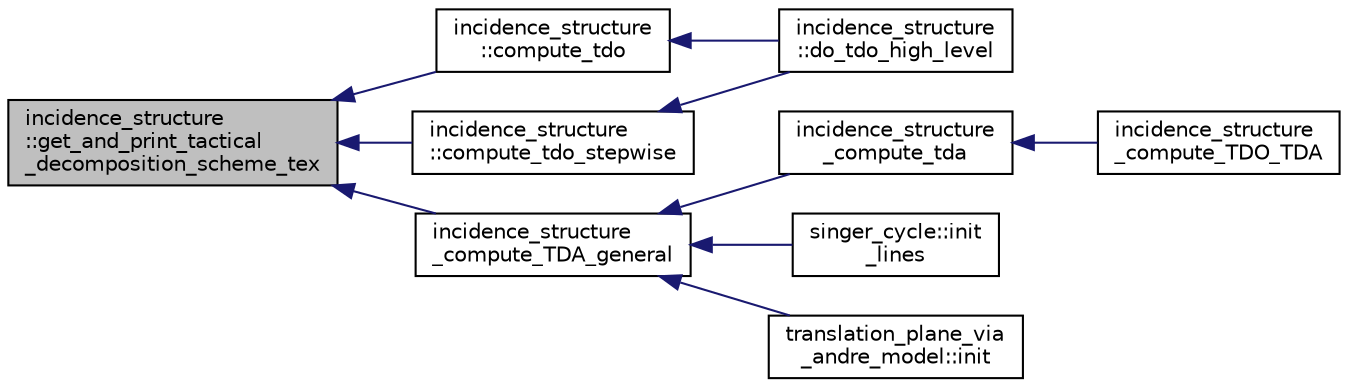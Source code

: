 digraph "incidence_structure::get_and_print_tactical_decomposition_scheme_tex"
{
  edge [fontname="Helvetica",fontsize="10",labelfontname="Helvetica",labelfontsize="10"];
  node [fontname="Helvetica",fontsize="10",shape=record];
  rankdir="LR";
  Node3331 [label="incidence_structure\l::get_and_print_tactical\l_decomposition_scheme_tex",height=0.2,width=0.4,color="black", fillcolor="grey75", style="filled", fontcolor="black"];
  Node3331 -> Node3332 [dir="back",color="midnightblue",fontsize="10",style="solid",fontname="Helvetica"];
  Node3332 [label="incidence_structure\l::compute_tdo",height=0.2,width=0.4,color="black", fillcolor="white", style="filled",URL="$da/d8a/classincidence__structure.html#a74cfa0336bdb1b0d0eace43f330a2b0f"];
  Node3332 -> Node3333 [dir="back",color="midnightblue",fontsize="10",style="solid",fontname="Helvetica"];
  Node3333 [label="incidence_structure\l::do_tdo_high_level",height=0.2,width=0.4,color="black", fillcolor="white", style="filled",URL="$da/d8a/classincidence__structure.html#a8840e820448ad980279f244a90888b77"];
  Node3331 -> Node3334 [dir="back",color="midnightblue",fontsize="10",style="solid",fontname="Helvetica"];
  Node3334 [label="incidence_structure\l::compute_tdo_stepwise",height=0.2,width=0.4,color="black", fillcolor="white", style="filled",URL="$da/d8a/classincidence__structure.html#a91a7039b74c96b39bcd084b02181f191"];
  Node3334 -> Node3333 [dir="back",color="midnightblue",fontsize="10",style="solid",fontname="Helvetica"];
  Node3331 -> Node3335 [dir="back",color="midnightblue",fontsize="10",style="solid",fontname="Helvetica"];
  Node3335 [label="incidence_structure\l_compute_TDA_general",height=0.2,width=0.4,color="black", fillcolor="white", style="filled",URL="$df/d74/tl__geometry_8h.html#a21ab759f6e646f3fe703c17f39361448"];
  Node3335 -> Node3336 [dir="back",color="midnightblue",fontsize="10",style="solid",fontname="Helvetica"];
  Node3336 [label="incidence_structure\l_compute_tda",height=0.2,width=0.4,color="black", fillcolor="white", style="filled",URL="$df/d74/tl__geometry_8h.html#ab3a7584f120bbaf752a5bd831d3ebf72"];
  Node3336 -> Node3337 [dir="back",color="midnightblue",fontsize="10",style="solid",fontname="Helvetica"];
  Node3337 [label="incidence_structure\l_compute_TDO_TDA",height=0.2,width=0.4,color="black", fillcolor="white", style="filled",URL="$df/d74/tl__geometry_8h.html#a63d0e7a207e173b92c0e560df4d8e980"];
  Node3335 -> Node3338 [dir="back",color="midnightblue",fontsize="10",style="solid",fontname="Helvetica"];
  Node3338 [label="singer_cycle::init\l_lines",height=0.2,width=0.4,color="black", fillcolor="white", style="filled",URL="$d8/d13/classsinger__cycle.html#a817cbf613596d5db2cf5e926db8fa328"];
  Node3335 -> Node3339 [dir="back",color="midnightblue",fontsize="10",style="solid",fontname="Helvetica"];
  Node3339 [label="translation_plane_via\l_andre_model::init",height=0.2,width=0.4,color="black", fillcolor="white", style="filled",URL="$d1/dcc/classtranslation__plane__via__andre__model.html#adb424599de168ade331979a9218ee07b"];
}
